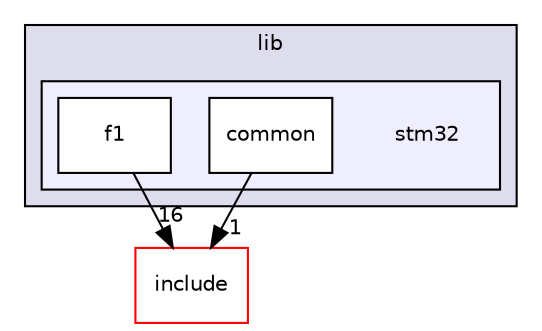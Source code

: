 digraph "/home/esdentem/projects/libopencm3/libopencm3-git/lib/stm32/" {
  compound=true
  node [ fontsize="10", fontname="Helvetica"];
  edge [ labelfontsize="10", labelfontname="Helvetica"];
  subgraph clusterdir_6c0c766218f8d9406171b3590f525a33 {
    graph [ bgcolor="#ddddee", pencolor="black", label="lib" fontname="Helvetica", fontsize="10", URL="dir_6c0c766218f8d9406171b3590f525a33.html"]
  subgraph clusterdir_55eaf1e33010ef6e6239f6fb75078880 {
    graph [ bgcolor="#eeeeff", pencolor="black", label="" URL="dir_55eaf1e33010ef6e6239f6fb75078880.html"];
    dir_55eaf1e33010ef6e6239f6fb75078880 [shape=plaintext label="stm32"];
    dir_2cc908344f7c033af6399289af991fc7 [shape=box label="common" color="black" fillcolor="white" style="filled" URL="dir_2cc908344f7c033af6399289af991fc7.html"];
    dir_bf0eb9e8e0931d11dae58c0d8e3d737d [shape=box label="f1" color="black" fillcolor="white" style="filled" URL="dir_bf0eb9e8e0931d11dae58c0d8e3d737d.html"];
  }
  }
  dir_ead20f0c10569fc5b4f0cc70c3cf6bea [shape=box label="include" fillcolor="white" style="filled" color="red" URL="dir_ead20f0c10569fc5b4f0cc70c3cf6bea.html"];
  dir_2cc908344f7c033af6399289af991fc7->dir_ead20f0c10569fc5b4f0cc70c3cf6bea [headlabel="1", labeldistance=1.5 headhref="dir_000007_000003.html"];
  dir_bf0eb9e8e0931d11dae58c0d8e3d737d->dir_ead20f0c10569fc5b4f0cc70c3cf6bea [headlabel="16", labeldistance=1.5 headhref="dir_000002_000003.html"];
}
